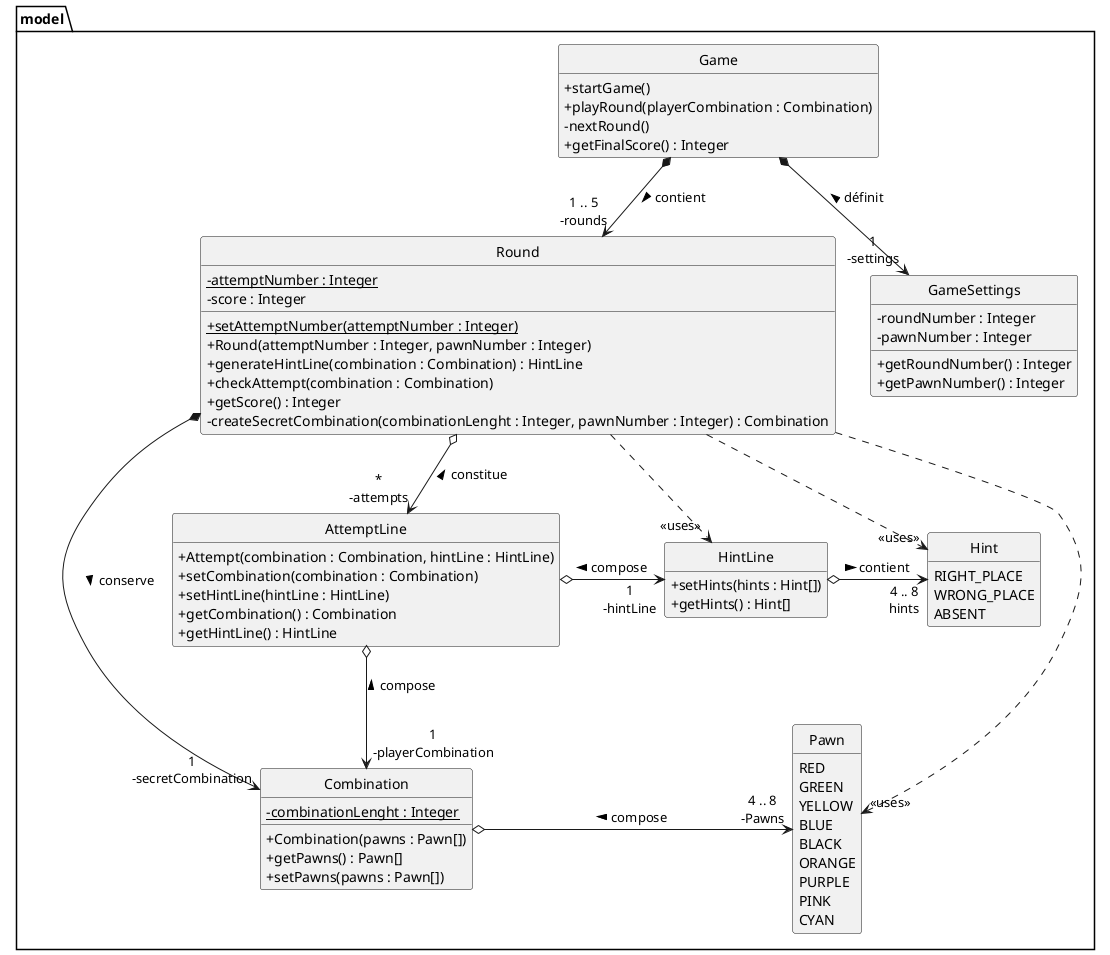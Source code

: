 @startuml
skinparam style strictuml
skinparam classAttributeIconSize 0
hide enum methods
hide empty members

enum model.Pawn {
    RED
    GREEN
    YELLOW
    BLUE
    BLACK
    ORANGE
    PURPLE
    PINK
    CYAN
}

class model.Round {
    - {static} attemptNumber : Integer
    - score : Integer
    + {static} setAttemptNumber(attemptNumber : Integer)
    + Round(attemptNumber : Integer, pawnNumber : Integer)
    + generateHintLine(combination : Combination) : HintLine
    + checkAttempt(combination : Combination)
    + getScore() : Integer
    - createSecretCombination(combinationLenght : Integer, pawnNumber : Integer) : Combination
}

class model.Combination {
    - {static} combinationLenght : Integer
    + Combination(pawns : Pawn[])
    + getPawns() : Pawn[]
    + setPawns(pawns : Pawn[])
}

class model.HintLine {
    + setHints(hints : Hint[])
    + getHints() : Hint[]
}

class model.AttemptLine {
    + Attempt(combination : Combination, hintLine : HintLine)
    + setCombination(combination : Combination)
    + setHintLine(hintLine : HintLine)
    + getCombination() : Combination
    + getHintLine() : HintLine

}

class model.Game {
    + startGame()
    + playRound(playerCombination : Combination)
    - nextRound()
    + getFinalScore() : Integer
}

enum model.Hint {
    RIGHT_PLACE
    WRONG_PLACE
    ABSENT
}

class model.GameSettings {
    - roundNumber : Integer
    - pawnNumber : Integer
    + getRoundNumber() : Integer
    + getPawnNumber() : Integer
}

model.Round *-> "1\n-secretCombination" model.Combination : conserve >
model.Round o--> "*\n-attempts" model.AttemptLine : constitue <
model.AttemptLine o-> "1\n-hintLine" model.HintLine : < compose
model.Round ..> "<<uses>>" model.HintLine
model.Round ..> "<<uses>>" model.Hint
model.Round ..> "<<uses>>" model.Pawn
model.HintLine o-> "4 .. 8\nhints" model.Hint : contient >
model.AttemptLine o--> "1\n-playerCombination" model.Combination : compose <
model.Game *--> "1 .. 5\n-rounds" model.Round : contient >
model.Game *--> "1\n-settings" model.GameSettings : définit <
model.Combination o-> "4 .. 8\n-Pawns" model.Pawn : compose <

@enduml